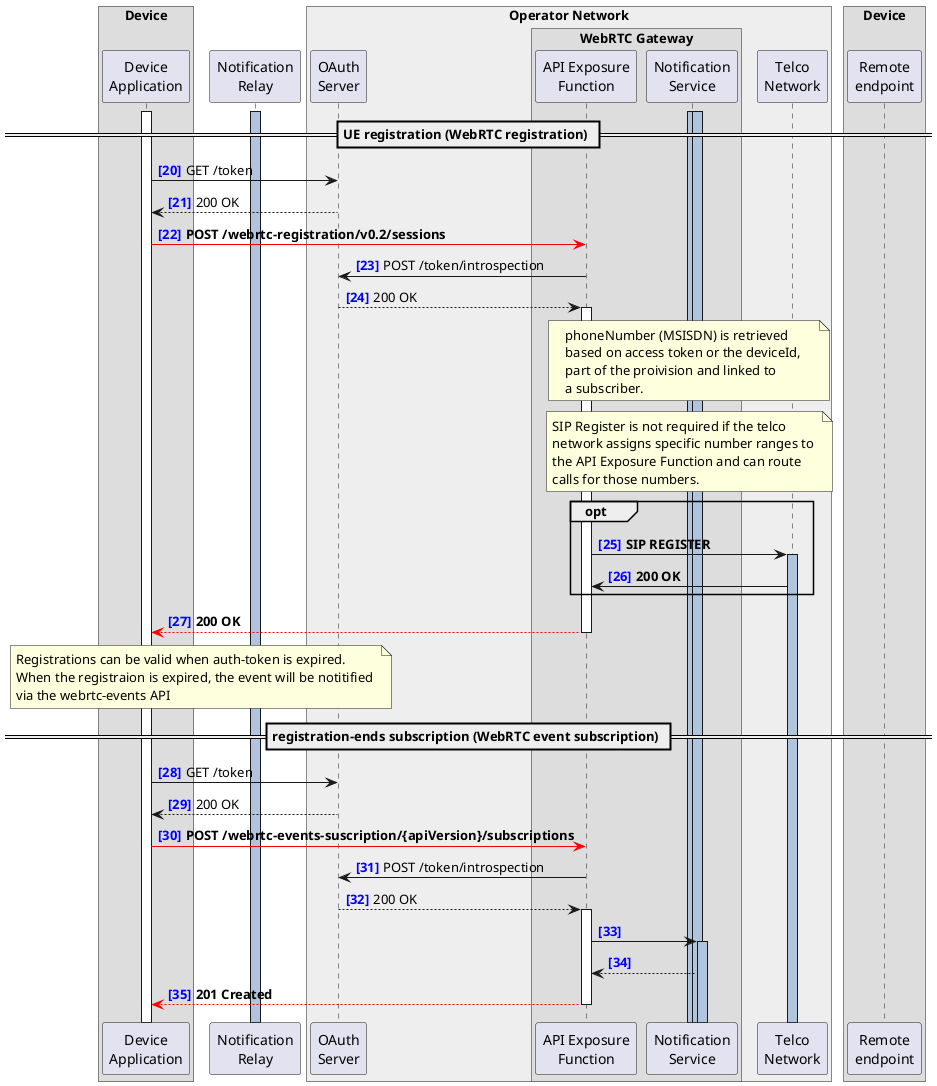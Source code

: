 @startuml



!pragma teoz true
autonumber 20 "<font color=blue><b>[0]"

<style>
.box {
  Margin 40
}
.audio{
  arrow {
    LineColor red
    LineThickness 5
  }
}
</style>

box Device 
  participant "Device\nApplication" as DA
end box

participant "Notification\nRelay" as NR

box "Operator Network" #EEEEEE
  participant "OAuth\nServer" as AS
  box "WebRTC Gateway"
    participant "API Exposure\nFunction" as API
    participant "Notification\nService" as NS
  end box
  participant "Telco\nNetwork" as SS
end box

box Device
  participant "Remote\nendpoint" as RE
end box


activate DA
activate NR #LightSteelBlue
activate NS #LightSteelBlue
activate NS #LightSteelBlue


== UE registration (WebRTC registration) ==

DA -> AS: GET /token
DA <-- AS: 200 OK

DA -[#red]> API: **POST /webrtc-registration/v0.2/sessions**

AS <- API: POST /token/introspection
AS --> API++: 200 OK

note over API,SS
  phoneNumber (MSISDN) is retrieved
  based on access token or the deviceId, 
  part of the proivision and linked to 
  a subscriber.
end note

note over API,SS
  SIP Register is not required if the telco 
  network assigns specific number ranges to 
  the API Exposure Function and can route 
  calls for those numbers.
end note

opt
  API -> SS: **SIP REGISTER**
  activate SS #LightSteelBlue
  API <- SS: **200 OK**
end

DA <[#red]-- API--: **200 OK**

note over DA, NR
  Registrations can be valid when auth-token is expired. 
  When the registraion is expired, the event will be notitified 
  via the webrtc-events API
end note



== registration-ends subscription (WebRTC event subscription) ==


DA -> AS: GET /token
DA <-- AS: 200 OK

DA -[#red]> API: **POST /webrtc-events-suscription/{apiVersion}/subscriptions** 

AS <- API: POST /token/introspection
AS --> API++: 200 OK

API -> NS
activate NS #LightSteelBlue
API <-- NS

DA <[#red]-- API--: **201 Created**



@enduml